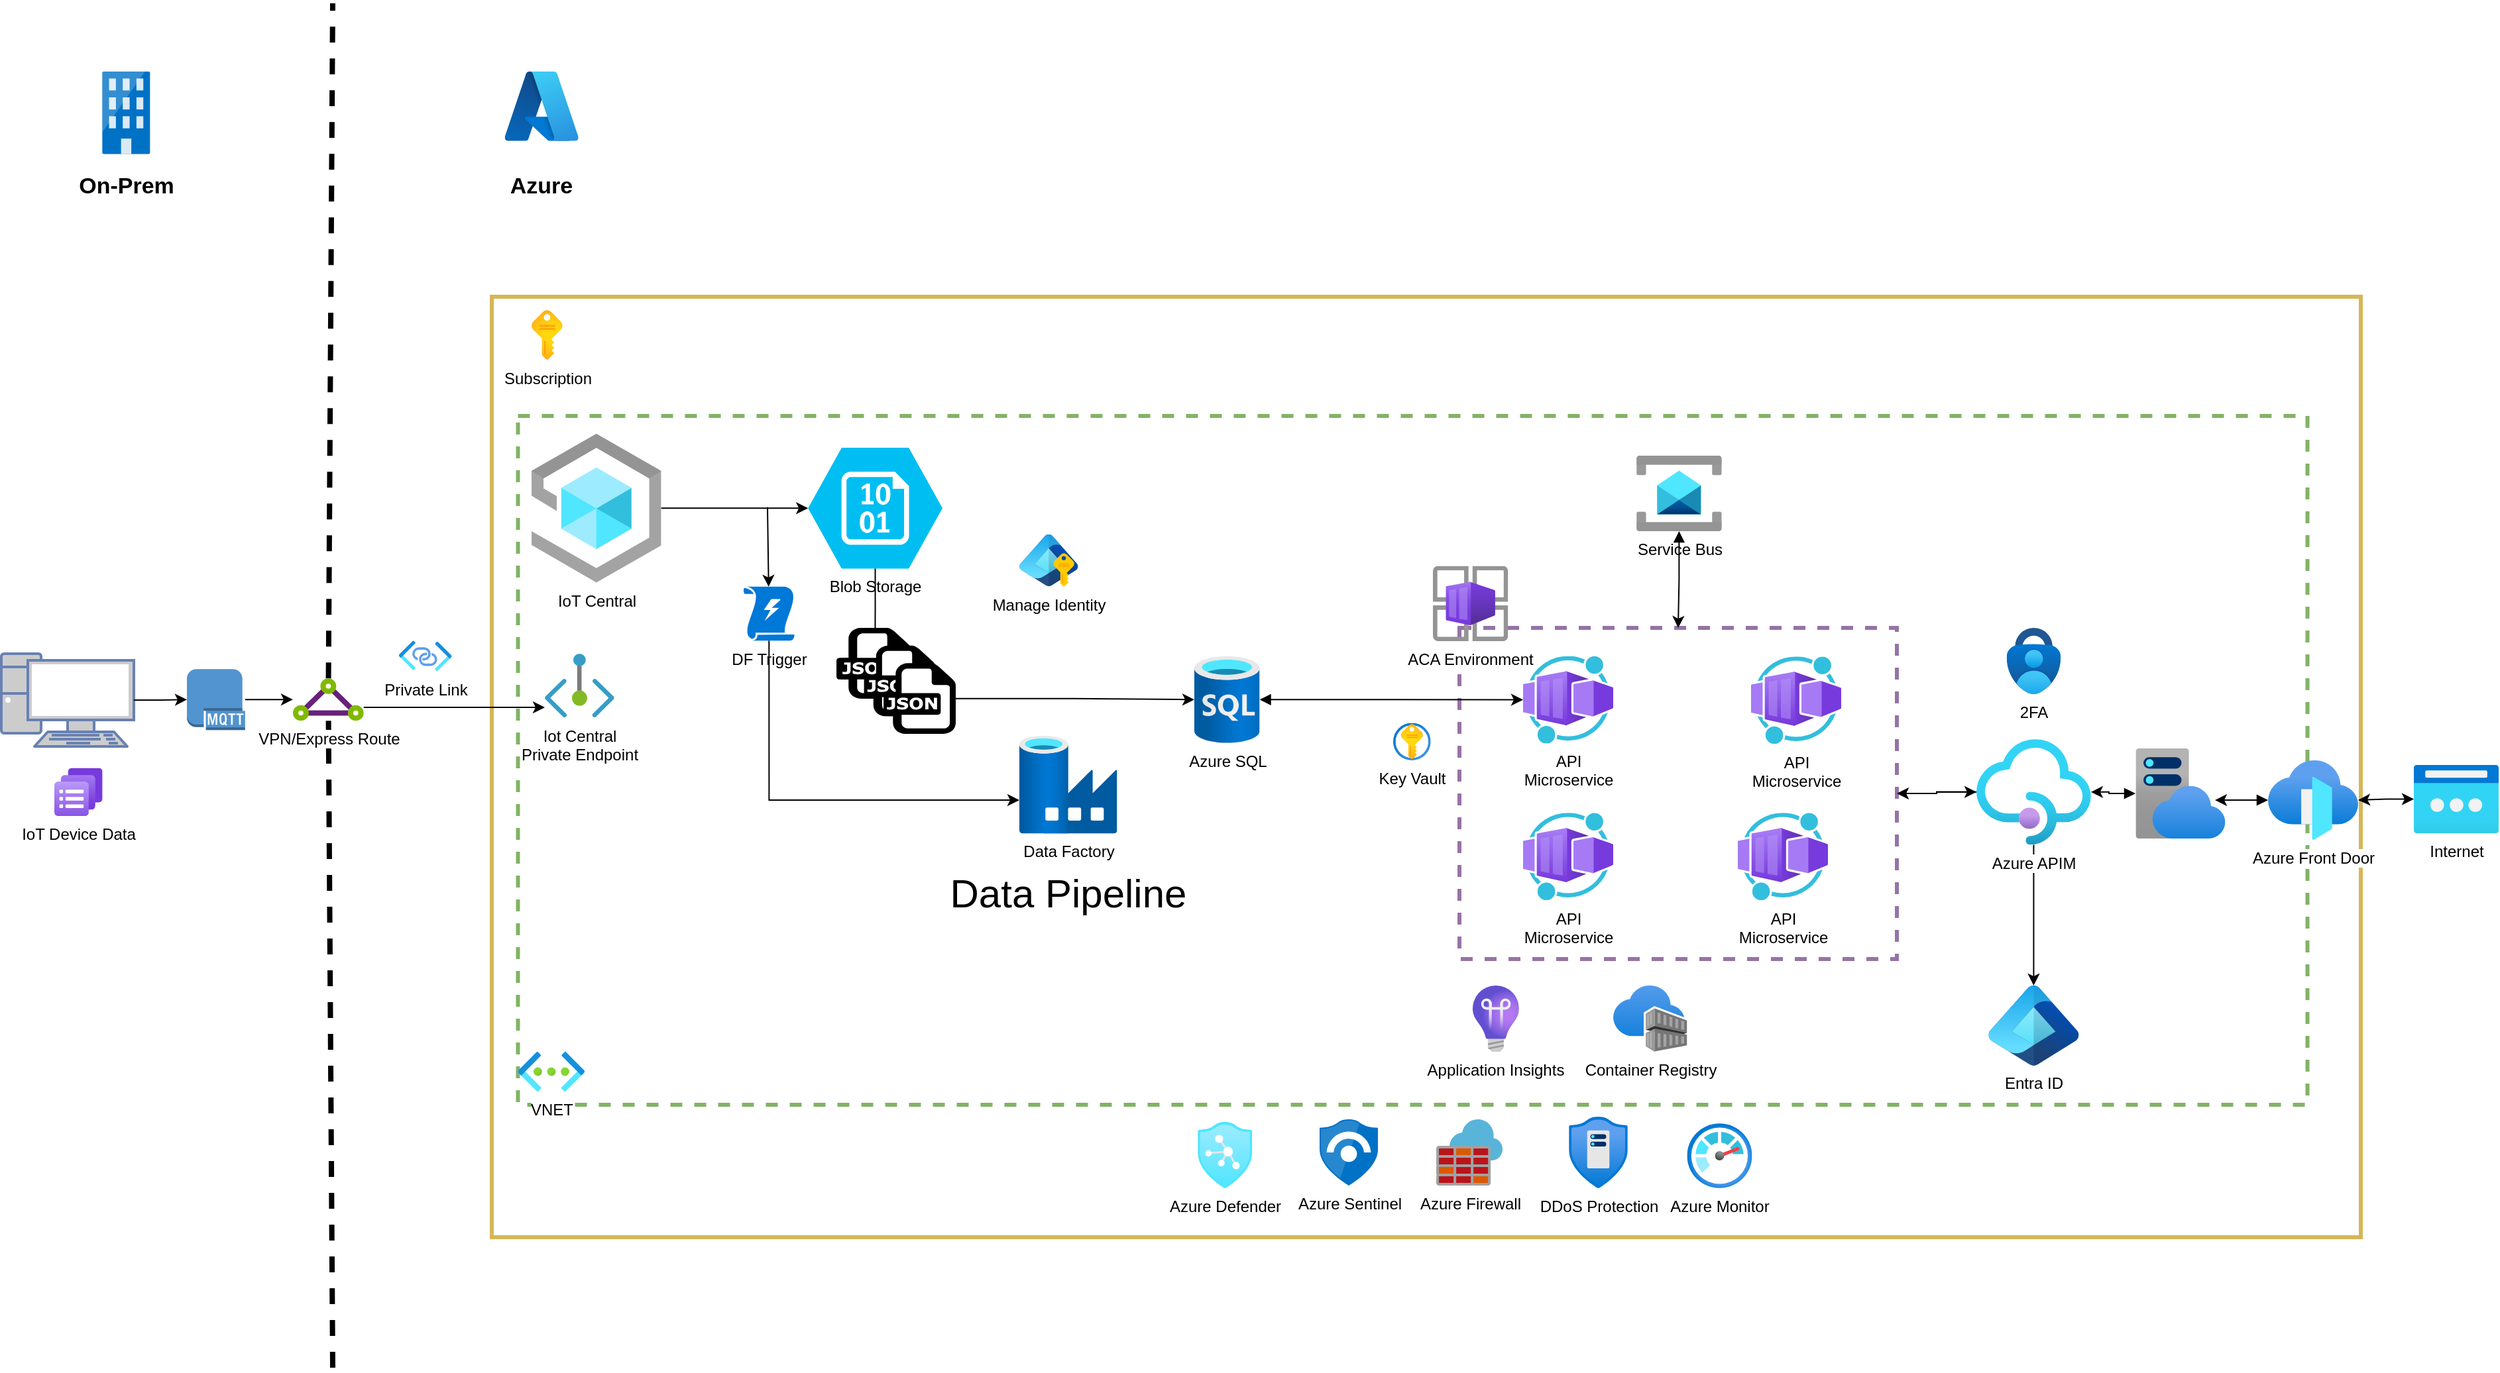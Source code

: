 <mxfile version="26.0.10">
  <diagram name="Whole" id="AuyXfq2_moRyz8LbtVFH">
    <mxGraphModel dx="1844" dy="1119" grid="1" gridSize="10" guides="1" tooltips="1" connect="1" arrows="1" fold="1" page="1" pageScale="1" pageWidth="1920" pageHeight="1200" math="0" shadow="0">
      <root>
        <mxCell id="0" />
        <mxCell id="1" parent="0" />
        <mxCell id="g120J7WL0OqZ0HNRY8yo-186" value="" style="whiteSpace=wrap;html=1;fillColor=none;strokeColor=#d6b656;strokeWidth=3;" vertex="1" parent="1">
          <mxGeometry x="390" y="310" width="1410" height="710" as="geometry" />
        </mxCell>
        <mxCell id="g120J7WL0OqZ0HNRY8yo-152" value="" style="whiteSpace=wrap;html=1;fillColor=none;dashed=1;strokeColor=#82b366;strokeWidth=3;" vertex="1" parent="1">
          <mxGeometry x="409.75" y="400" width="1350" height="520" as="geometry" />
        </mxCell>
        <mxCell id="g120J7WL0OqZ0HNRY8yo-98" style="edgeStyle=orthogonalEdgeStyle;rounded=0;orthogonalLoop=1;jettySize=auto;html=1;" edge="1" parent="1" source="g120J7WL0OqZ0HNRY8yo-49" target="g120J7WL0OqZ0HNRY8yo-31">
          <mxGeometry relative="1" as="geometry" />
        </mxCell>
        <mxCell id="g120J7WL0OqZ0HNRY8yo-49" value="" style="whiteSpace=wrap;html=1;fillColor=none;dashed=1;strokeColor=#9673a6;strokeWidth=3;" vertex="1" parent="1">
          <mxGeometry x="1120" y="560" width="330" height="250" as="geometry" />
        </mxCell>
        <mxCell id="g120J7WL0OqZ0HNRY8yo-4" value="" style="image;sketch=0;aspect=fixed;html=1;points=[];align=center;fontSize=12;image=img/lib/mscae/Exchange_On_premises_Access.svg;" vertex="1" parent="1">
          <mxGeometry x="96.09" y="140" width="36.2" height="62.42" as="geometry" />
        </mxCell>
        <mxCell id="g120J7WL0OqZ0HNRY8yo-10" value="VNET" style="image;aspect=fixed;html=1;points=[];align=center;fontSize=12;image=img/lib/azure2/networking/Virtual_Networks.svg;" vertex="1" parent="1">
          <mxGeometry x="409.75" y="880" width="50.25" height="30" as="geometry" />
        </mxCell>
        <mxCell id="g120J7WL0OqZ0HNRY8yo-11" value="" style="image;aspect=fixed;html=1;points=[];align=center;fontSize=12;image=img/lib/azure2/other/Azure_A.svg;" vertex="1" parent="1">
          <mxGeometry x="399.8" y="140" width="55.59" height="52.42" as="geometry" />
        </mxCell>
        <mxCell id="g120J7WL0OqZ0HNRY8yo-14" value="IoT Central" style="image;aspect=fixed;html=1;points=[];align=center;fontSize=12;image=img/lib/azure2/iot/IoT_Central_Applications.svg;" vertex="1" parent="1">
          <mxGeometry x="420" y="413.38" width="97.82" height="112.5" as="geometry" />
        </mxCell>
        <mxCell id="g120J7WL0OqZ0HNRY8yo-15" value="Iot Central&lt;br&gt;Private Endpoint" style="image;aspect=fixed;html=1;points=[];align=center;fontSize=12;image=img/lib/azure2/networking/Private_Endpoint.svg;" vertex="1" parent="1">
          <mxGeometry x="430" y="579.5" width="52.36" height="48" as="geometry" />
        </mxCell>
        <mxCell id="g120J7WL0OqZ0HNRY8yo-16" value="On-Prem" style="text;strokeColor=none;align=center;fillColor=none;html=1;verticalAlign=middle;whiteSpace=wrap;rounded=0;fontStyle=1;fontSize=17;" vertex="1" parent="1">
          <mxGeometry x="76.59" y="212.42" width="75.2" height="30" as="geometry" />
        </mxCell>
        <mxCell id="g120J7WL0OqZ0HNRY8yo-20" value="Azure" style="text;strokeColor=none;align=center;fillColor=none;html=1;verticalAlign=middle;whiteSpace=wrap;rounded=0;fontStyle=1;fontSize=17;" vertex="1" parent="1">
          <mxGeometry x="390" y="212.42" width="75.2" height="30" as="geometry" />
        </mxCell>
        <mxCell id="g120J7WL0OqZ0HNRY8yo-181" style="edgeStyle=orthogonalEdgeStyle;rounded=0;orthogonalLoop=1;jettySize=auto;html=1;" edge="1" parent="1" source="g120J7WL0OqZ0HNRY8yo-21" target="g120J7WL0OqZ0HNRY8yo-15">
          <mxGeometry relative="1" as="geometry">
            <Array as="points">
              <mxPoint x="400" y="620" />
              <mxPoint x="400" y="620" />
            </Array>
          </mxGeometry>
        </mxCell>
        <mxCell id="g120J7WL0OqZ0HNRY8yo-25" value="Blob Storage&lt;div&gt;&lt;br&gt;&lt;/div&gt;" style="verticalLabelPosition=bottom;html=1;verticalAlign=top;align=center;strokeColor=none;fillColor=#00BEF2;shape=mxgraph.azure.storage_blob;" vertex="1" parent="1">
          <mxGeometry x="628.61" y="424.01" width="101.39" height="91.25" as="geometry" />
        </mxCell>
        <mxCell id="g120J7WL0OqZ0HNRY8yo-26" value="Data Factory" style="image;aspect=fixed;html=1;points=[];align=center;fontSize=12;image=img/lib/azure2/databases/Data_Factory.svg;" vertex="1" parent="1">
          <mxGeometry x="788" y="641.51" width="73.75" height="73.75" as="geometry" />
        </mxCell>
        <mxCell id="g120J7WL0OqZ0HNRY8yo-28" value="ACA Environment" style="image;aspect=fixed;html=1;points=[];align=center;fontSize=12;image=img/lib/azure2/other/Container_App_Environments.svg;" vertex="1" parent="1">
          <mxGeometry x="1100" y="513.28" width="56.72" height="56.72" as="geometry" />
        </mxCell>
        <mxCell id="g120J7WL0OqZ0HNRY8yo-91" style="edgeStyle=orthogonalEdgeStyle;rounded=0;orthogonalLoop=1;jettySize=auto;html=1;" edge="1" parent="1" source="g120J7WL0OqZ0HNRY8yo-31" target="g120J7WL0OqZ0HNRY8yo-36">
          <mxGeometry relative="1" as="geometry" />
        </mxCell>
        <mxCell id="g120J7WL0OqZ0HNRY8yo-97" value="" style="edgeStyle=orthogonalEdgeStyle;rounded=0;orthogonalLoop=1;jettySize=auto;html=1;" edge="1" parent="1" source="g120J7WL0OqZ0HNRY8yo-31" target="g120J7WL0OqZ0HNRY8yo-49">
          <mxGeometry relative="1" as="geometry" />
        </mxCell>
        <mxCell id="g120J7WL0OqZ0HNRY8yo-31" value="Azure APIM" style="image;aspect=fixed;html=1;points=[];align=center;fontSize=12;image=img/lib/azure2/app_services/API_Management_Services.svg;" vertex="1" parent="1">
          <mxGeometry x="1510" y="644.0" width="86.4" height="79.75" as="geometry" />
        </mxCell>
        <mxCell id="g120J7WL0OqZ0HNRY8yo-32" value="Azure Front Door" style="image;aspect=fixed;html=1;points=[];align=center;fontSize=12;image=img/lib/azure2/networking/Front_Doors.svg;" vertex="1" parent="1">
          <mxGeometry x="1730" y="660" width="68" height="60" as="geometry" />
        </mxCell>
        <mxCell id="g120J7WL0OqZ0HNRY8yo-140" style="edgeStyle=orthogonalEdgeStyle;rounded=0;orthogonalLoop=1;jettySize=auto;html=1;startArrow=classic;startFill=1;" edge="1" parent="1" source="g120J7WL0OqZ0HNRY8yo-33" target="g120J7WL0OqZ0HNRY8yo-32">
          <mxGeometry relative="1" as="geometry">
            <mxPoint x="1900" y="600" as="targetPoint" />
          </mxGeometry>
        </mxCell>
        <mxCell id="g120J7WL0OqZ0HNRY8yo-33" value="Internet" style="image;aspect=fixed;html=1;points=[];align=center;fontSize=12;image=img/lib/azure2/networking/Public_IP_Addresses_Classic.svg;" vertex="1" parent="1">
          <mxGeometry x="1840" y="663.26" width="64" height="52" as="geometry" />
        </mxCell>
        <mxCell id="g120J7WL0OqZ0HNRY8yo-36" value="Entra ID" style="image;aspect=fixed;html=1;points=[];align=center;fontSize=12;image=img/lib/azure2/other/Entra_Identity.svg;" vertex="1" parent="1">
          <mxGeometry x="1519.2" y="830" width="68" height="60.44" as="geometry" />
        </mxCell>
        <mxCell id="g120J7WL0OqZ0HNRY8yo-37" value="Service Bus" style="image;aspect=fixed;html=1;points=[];align=center;fontSize=12;image=img/lib/azure2/integration/Service_Bus.svg;" vertex="1" parent="1">
          <mxGeometry x="1253.4" y="430" width="64.6" height="57" as="geometry" />
        </mxCell>
        <mxCell id="g120J7WL0OqZ0HNRY8yo-40" value="Azure Firewall" style="image;sketch=0;aspect=fixed;html=1;points=[];align=center;fontSize=12;image=img/lib/mscae/Azure_Firewall.svg;" vertex="1" parent="1">
          <mxGeometry x="1102.52" y="931" width="50" height="50" as="geometry" />
        </mxCell>
        <mxCell id="g120J7WL0OqZ0HNRY8yo-43" value="Container Registry" style="image;aspect=fixed;html=1;points=[];align=center;fontSize=12;image=img/lib/azure2/containers/Container_Registries.svg;" vertex="1" parent="1">
          <mxGeometry x="1236" y="830" width="55.74" height="50" as="geometry" />
        </mxCell>
        <mxCell id="g120J7WL0OqZ0HNRY8yo-47" value="Subscription" style="image;aspect=fixed;html=1;points=[];align=center;fontSize=12;image=img/lib/azure2/general/Subscriptions.svg;" vertex="1" parent="1">
          <mxGeometry x="420" y="320" width="23.38" height="37.73" as="geometry" />
        </mxCell>
        <mxCell id="g120J7WL0OqZ0HNRY8yo-48" value="IoT Device Data" style="image;aspect=fixed;html=1;points=[];align=center;fontSize=12;image=img/lib/azure2/other/Log_Analytics_Query_Pack.svg;" vertex="1" parent="1">
          <mxGeometry x="60" y="665.72" width="36.31" height="36.31" as="geometry" />
        </mxCell>
        <mxCell id="g120J7WL0OqZ0HNRY8yo-54" value="API&lt;div&gt;Microservice&lt;/div&gt;" style="image;aspect=fixed;html=1;points=[];align=center;fontSize=12;image=img/lib/azure2/other/Worker_Container_App.svg;" vertex="1" parent="1">
          <mxGeometry x="1168" y="581.28" width="68" height="66" as="geometry" />
        </mxCell>
        <mxCell id="g120J7WL0OqZ0HNRY8yo-103" value="" style="group" vertex="1" connectable="0" parent="1">
          <mxGeometry x="650" y="560" width="90" height="80" as="geometry" />
        </mxCell>
        <mxCell id="g120J7WL0OqZ0HNRY8yo-100" value="" style="dashed=0;outlineConnect=0;html=1;align=center;labelPosition=center;verticalLabelPosition=bottom;verticalAlign=top;shape=mxgraph.weblogos.json" vertex="1" parent="g120J7WL0OqZ0HNRY8yo-103">
          <mxGeometry width="54.457" height="53.333" as="geometry" />
        </mxCell>
        <mxCell id="g120J7WL0OqZ0HNRY8yo-101" value="" style="dashed=0;outlineConnect=0;html=1;align=center;labelPosition=center;verticalLabelPosition=bottom;verticalAlign=top;shape=mxgraph.weblogos.json" vertex="1" parent="g120J7WL0OqZ0HNRY8yo-103">
          <mxGeometry x="18.781" y="13.333" width="54.457" height="53.333" as="geometry" />
        </mxCell>
        <mxCell id="g120J7WL0OqZ0HNRY8yo-102" value="" style="dashed=0;outlineConnect=0;html=1;align=center;labelPosition=center;verticalLabelPosition=bottom;verticalAlign=top;shape=mxgraph.weblogos.json" vertex="1" parent="g120J7WL0OqZ0HNRY8yo-103">
          <mxGeometry x="33.523" y="26.667" width="54.457" height="53.333" as="geometry" />
        </mxCell>
        <mxCell id="g120J7WL0OqZ0HNRY8yo-113" value="" style="group" vertex="1" connectable="0" parent="g120J7WL0OqZ0HNRY8yo-103">
          <mxGeometry x="2.02" width="87.98" height="80" as="geometry" />
        </mxCell>
        <mxCell id="g120J7WL0OqZ0HNRY8yo-114" value="" style="dashed=0;outlineConnect=0;html=1;align=center;labelPosition=center;verticalLabelPosition=bottom;verticalAlign=top;shape=mxgraph.weblogos.json" vertex="1" parent="g120J7WL0OqZ0HNRY8yo-113">
          <mxGeometry width="54.457" height="53.333" as="geometry" />
        </mxCell>
        <mxCell id="g120J7WL0OqZ0HNRY8yo-115" value="" style="dashed=0;outlineConnect=0;html=1;align=center;labelPosition=center;verticalLabelPosition=bottom;verticalAlign=top;shape=mxgraph.weblogos.json" vertex="1" parent="g120J7WL0OqZ0HNRY8yo-113">
          <mxGeometry x="18.781" y="13.333" width="54.457" height="53.333" as="geometry" />
        </mxCell>
        <mxCell id="g120J7WL0OqZ0HNRY8yo-116" value="" style="dashed=0;outlineConnect=0;html=1;align=center;labelPosition=center;verticalLabelPosition=bottom;verticalAlign=top;shape=mxgraph.weblogos.json" vertex="1" parent="g120J7WL0OqZ0HNRY8yo-113">
          <mxGeometry x="33.523" y="26.667" width="54.457" height="53.333" as="geometry" />
        </mxCell>
        <mxCell id="g120J7WL0OqZ0HNRY8yo-132" style="edgeStyle=orthogonalEdgeStyle;rounded=0;orthogonalLoop=1;jettySize=auto;html=1;exitX=0.5;exitY=1;exitDx=0;exitDy=0;exitPerimeter=0;" edge="1" parent="1" source="g120J7WL0OqZ0HNRY8yo-104" target="g120J7WL0OqZ0HNRY8yo-26">
          <mxGeometry relative="1" as="geometry">
            <Array as="points">
              <mxPoint x="599" y="690" />
            </Array>
          </mxGeometry>
        </mxCell>
        <mxCell id="g120J7WL0OqZ0HNRY8yo-126" value="Application Insights" style="image;aspect=fixed;html=1;points=[];align=center;fontSize=12;image=img/lib/azure2/devops/Application_Insights.svg;" vertex="1" parent="1">
          <mxGeometry x="1130" y="830" width="34.92" height="50" as="geometry" />
        </mxCell>
        <mxCell id="g120J7WL0OqZ0HNRY8yo-160" style="edgeStyle=orthogonalEdgeStyle;rounded=0;orthogonalLoop=1;jettySize=auto;html=1;startArrow=block;startFill=1;" edge="1" parent="1" source="g120J7WL0OqZ0HNRY8yo-58" target="g120J7WL0OqZ0HNRY8yo-54">
          <mxGeometry relative="1" as="geometry" />
        </mxCell>
        <mxCell id="g120J7WL0OqZ0HNRY8yo-58" value="Azure SQL" style="image;aspect=fixed;html=1;points=[];align=center;fontSize=12;image=img/lib/azure2/databases/SQL_Database.svg;" vertex="1" parent="1">
          <mxGeometry x="920" y="581.28" width="49.25" height="65.66" as="geometry" />
        </mxCell>
        <mxCell id="g120J7WL0OqZ0HNRY8yo-128" value="" style="endArrow=none;html=1;rounded=0;" edge="1" parent="1" source="g120J7WL0OqZ0HNRY8yo-25" target="g120J7WL0OqZ0HNRY8yo-114">
          <mxGeometry width="50" height="50" relative="1" as="geometry">
            <mxPoint x="600" y="559.13" as="sourcePoint" />
            <mxPoint x="661.622" y="749.13" as="targetPoint" />
          </mxGeometry>
        </mxCell>
        <mxCell id="g120J7WL0OqZ0HNRY8yo-131" style="edgeStyle=orthogonalEdgeStyle;rounded=0;orthogonalLoop=1;jettySize=auto;html=1;entryX=0;entryY=0.5;entryDx=0;entryDy=0;entryPerimeter=0;" edge="1" parent="1" source="g120J7WL0OqZ0HNRY8yo-14" target="g120J7WL0OqZ0HNRY8yo-25">
          <mxGeometry relative="1" as="geometry" />
        </mxCell>
        <mxCell id="g120J7WL0OqZ0HNRY8yo-134" value="" style="endArrow=classic;html=1;rounded=0;" edge="1" parent="1" target="g120J7WL0OqZ0HNRY8yo-104">
          <mxGeometry width="50" height="50" relative="1" as="geometry">
            <mxPoint x="598" y="468.88" as="sourcePoint" />
            <mxPoint x="598" y="618.88" as="targetPoint" />
          </mxGeometry>
        </mxCell>
        <mxCell id="g120J7WL0OqZ0HNRY8yo-104" value="DF Trigger" style="sketch=0;aspect=fixed;pointerEvents=1;shadow=0;dashed=0;html=1;strokeColor=none;labelPosition=center;verticalLabelPosition=bottom;verticalAlign=top;align=center;shape=mxgraph.mscae.enterprise.triggers;fillColor=#0078D7;" vertex="1" parent="1">
          <mxGeometry x="580" y="528.88" width="38.31" height="40.75" as="geometry" />
        </mxCell>
        <mxCell id="g120J7WL0OqZ0HNRY8yo-76" value="Key Vault" style="image;aspect=fixed;html=1;points=[];align=center;fontSize=12;image=img/lib/azure2/security/Key_Vaults.svg;" vertex="1" parent="1">
          <mxGeometry x="1070" y="631.69" width="28.31" height="28.31" as="geometry" />
        </mxCell>
        <mxCell id="g120J7WL0OqZ0HNRY8yo-153" value="Manage Identity" style="image;aspect=fixed;html=1;points=[];align=center;fontSize=12;image=img/lib/azure2/identity/Entra_Managed_Identities.svg;" vertex="1" parent="1">
          <mxGeometry x="788" y="489.44" width="44.37" height="39.44" as="geometry" />
        </mxCell>
        <mxCell id="g120J7WL0OqZ0HNRY8yo-155" value="API&lt;div&gt;Microservice&lt;/div&gt;" style="image;aspect=fixed;html=1;points=[];align=center;fontSize=12;image=img/lib/azure2/other/Worker_Container_App.svg;" vertex="1" parent="1">
          <mxGeometry x="1168" y="699.6" width="68" height="66" as="geometry" />
        </mxCell>
        <mxCell id="g120J7WL0OqZ0HNRY8yo-159" style="edgeStyle=orthogonalEdgeStyle;rounded=0;orthogonalLoop=1;jettySize=auto;html=1;" edge="1" parent="1" source="g120J7WL0OqZ0HNRY8yo-116" target="g120J7WL0OqZ0HNRY8yo-58">
          <mxGeometry relative="1" as="geometry" />
        </mxCell>
        <mxCell id="g120J7WL0OqZ0HNRY8yo-163" value="API&lt;div&gt;Microservice&lt;/div&gt;" style="image;aspect=fixed;html=1;points=[];align=center;fontSize=12;image=img/lib/azure2/other/Worker_Container_App.svg;" vertex="1" parent="1">
          <mxGeometry x="1330" y="699.6" width="68" height="66" as="geometry" />
        </mxCell>
        <mxCell id="g120J7WL0OqZ0HNRY8yo-164" value="API&lt;div&gt;Microservice&lt;/div&gt;" style="image;aspect=fixed;html=1;points=[];align=center;fontSize=12;image=img/lib/azure2/other/Worker_Container_App.svg;" vertex="1" parent="1">
          <mxGeometry x="1340" y="581.62" width="68" height="66" as="geometry" />
        </mxCell>
        <mxCell id="g120J7WL0OqZ0HNRY8yo-165" value="DDoS Protection" style="image;aspect=fixed;html=1;points=[];align=center;fontSize=12;image=img/lib/azure2/networking/DDoS_Protection_Plans.svg;" vertex="1" parent="1">
          <mxGeometry x="1202.52" y="929" width="44.47" height="54" as="geometry" />
        </mxCell>
        <mxCell id="g120J7WL0OqZ0HNRY8yo-170" style="edgeStyle=orthogonalEdgeStyle;rounded=0;orthogonalLoop=1;jettySize=auto;html=1;startArrow=block;startFill=1;" edge="1" parent="1" source="g120J7WL0OqZ0HNRY8yo-168" target="g120J7WL0OqZ0HNRY8yo-31">
          <mxGeometry relative="1" as="geometry" />
        </mxCell>
        <mxCell id="g120J7WL0OqZ0HNRY8yo-168" value="" style="image;aspect=fixed;html=1;points=[];align=center;fontSize=12;image=img/lib/azure2/app_services/App_Service_Plans.svg;" vertex="1" parent="1">
          <mxGeometry x="1630" y="651" width="68" height="68" as="geometry" />
        </mxCell>
        <mxCell id="g120J7WL0OqZ0HNRY8yo-169" style="edgeStyle=orthogonalEdgeStyle;rounded=0;orthogonalLoop=1;jettySize=auto;html=1;entryX=0.882;entryY=0.574;entryDx=0;entryDy=0;entryPerimeter=0;startArrow=block;startFill=1;" edge="1" parent="1" source="g120J7WL0OqZ0HNRY8yo-32" target="g120J7WL0OqZ0HNRY8yo-168">
          <mxGeometry relative="1" as="geometry" />
        </mxCell>
        <mxCell id="g120J7WL0OqZ0HNRY8yo-185" value="Private Link&lt;div&gt;&lt;br&gt;&lt;/div&gt;" style="image;aspect=fixed;html=1;points=[];align=center;fontSize=12;image=img/lib/azure2/networking/Private_Link_Service.svg;labelBackgroundColor=none;" vertex="1" parent="1">
          <mxGeometry x="320" y="569.63" width="39.68" height="23" as="geometry" />
        </mxCell>
        <mxCell id="g120J7WL0OqZ0HNRY8yo-188" style="edgeStyle=orthogonalEdgeStyle;rounded=0;orthogonalLoop=1;jettySize=auto;html=1;entryX=0.5;entryY=0;entryDx=0;entryDy=0;startArrow=block;startFill=1;" edge="1" parent="1" source="g120J7WL0OqZ0HNRY8yo-37" target="g120J7WL0OqZ0HNRY8yo-49">
          <mxGeometry relative="1" as="geometry" />
        </mxCell>
        <mxCell id="g120J7WL0OqZ0HNRY8yo-191" value="" style="endArrow=none;html=1;rounded=0;dashed=1;strokeWidth=4;" edge="1" parent="1" source="g120J7WL0OqZ0HNRY8yo-21">
          <mxGeometry width="50" height="50" relative="1" as="geometry">
            <mxPoint x="270" y="1118.5" as="sourcePoint" />
            <mxPoint x="270" y="88.5" as="targetPoint" />
          </mxGeometry>
        </mxCell>
        <mxCell id="g120J7WL0OqZ0HNRY8yo-194" value="Azure Defender" style="image;aspect=fixed;html=1;points=[];align=center;fontSize=12;image=img/lib/azure2/security/Azure_Defender.svg;" vertex="1" parent="1">
          <mxGeometry x="922.52" y="933" width="41.18" height="50" as="geometry" />
        </mxCell>
        <mxCell id="g120J7WL0OqZ0HNRY8yo-195" value="2FA" style="image;aspect=fixed;html=1;points=[];align=center;fontSize=12;image=img/lib/azure2/security/Multifactor_Authentication.svg;" vertex="1" parent="1">
          <mxGeometry x="1532.83" y="560" width="40.74" height="50" as="geometry" />
        </mxCell>
        <mxCell id="g120J7WL0OqZ0HNRY8yo-196" value="Azure Sentinel" style="image;sketch=0;aspect=fixed;html=1;points=[];align=center;fontSize=12;image=img/lib/mscae/Azure_Sentinel.svg;" vertex="1" parent="1">
          <mxGeometry x="1014.52" y="931" width="44" height="50" as="geometry" />
        </mxCell>
        <mxCell id="g120J7WL0OqZ0HNRY8yo-197" value="Azure Monitor" style="image;aspect=fixed;html=1;points=[];align=center;fontSize=12;image=img/lib/azure2/management_governance/Monitor.svg;" vertex="1" parent="1">
          <mxGeometry x="1291.74" y="934" width="49" height="49" as="geometry" />
        </mxCell>
        <mxCell id="g120J7WL0OqZ0HNRY8yo-207" style="edgeStyle=orthogonalEdgeStyle;rounded=0;orthogonalLoop=1;jettySize=auto;html=1;" edge="1" parent="1" source="g120J7WL0OqZ0HNRY8yo-198" target="g120J7WL0OqZ0HNRY8yo-21">
          <mxGeometry relative="1" as="geometry" />
        </mxCell>
        <mxCell id="g120J7WL0OqZ0HNRY8yo-198" value="" style="outlineConnect=0;dashed=0;verticalLabelPosition=bottom;verticalAlign=top;align=center;html=1;shape=mxgraph.aws3.mqtt_protocol;fillColor=#5294CF;gradientColor=none;" vertex="1" parent="1">
          <mxGeometry x="160" y="591.11" width="43.91" height="46" as="geometry" />
        </mxCell>
        <mxCell id="g120J7WL0OqZ0HNRY8yo-199" value="" style="fontColor=#0066CC;verticalAlign=top;verticalLabelPosition=bottom;labelPosition=center;align=center;html=1;outlineConnect=0;fillColor=#CCCCCC;strokeColor=#6881B3;gradientColor=none;gradientDirection=north;strokeWidth=2;shape=mxgraph.networks.pc;" vertex="1" parent="1">
          <mxGeometry x="20" y="579.5" width="100" height="70" as="geometry" />
        </mxCell>
        <mxCell id="g120J7WL0OqZ0HNRY8yo-200" value="" style="endArrow=none;html=1;rounded=0;dashed=1;strokeWidth=4;" edge="1" parent="1" target="g120J7WL0OqZ0HNRY8yo-21">
          <mxGeometry width="50" height="50" relative="1" as="geometry">
            <mxPoint x="270" y="1118.5" as="sourcePoint" />
            <mxPoint x="270" y="88.5" as="targetPoint" />
          </mxGeometry>
        </mxCell>
        <mxCell id="g120J7WL0OqZ0HNRY8yo-21" value="VPN/Express Route" style="image;sketch=0;aspect=fixed;html=1;points=[];align=center;fontSize=12;image=img/lib/mscae/Express_Route.svg;" vertex="1" parent="1">
          <mxGeometry x="240" y="598.1" width="53.38" height="32.03" as="geometry" />
        </mxCell>
        <mxCell id="g120J7WL0OqZ0HNRY8yo-205" style="edgeStyle=orthogonalEdgeStyle;rounded=0;orthogonalLoop=1;jettySize=auto;html=1;entryX=0;entryY=0.5;entryDx=0;entryDy=0;entryPerimeter=0;" edge="1" parent="1" source="g120J7WL0OqZ0HNRY8yo-199" target="g120J7WL0OqZ0HNRY8yo-198">
          <mxGeometry relative="1" as="geometry" />
        </mxCell>
        <mxCell id="g120J7WL0OqZ0HNRY8yo-209" value="Data Pipeline" style="rounded=0;whiteSpace=wrap;html=1;fontSize=30;fillColor=none;strokeColor=none;" vertex="1" parent="1">
          <mxGeometry x="632.06" y="730" width="385.63" height="60" as="geometry" />
        </mxCell>
      </root>
    </mxGraphModel>
  </diagram>
</mxfile>
